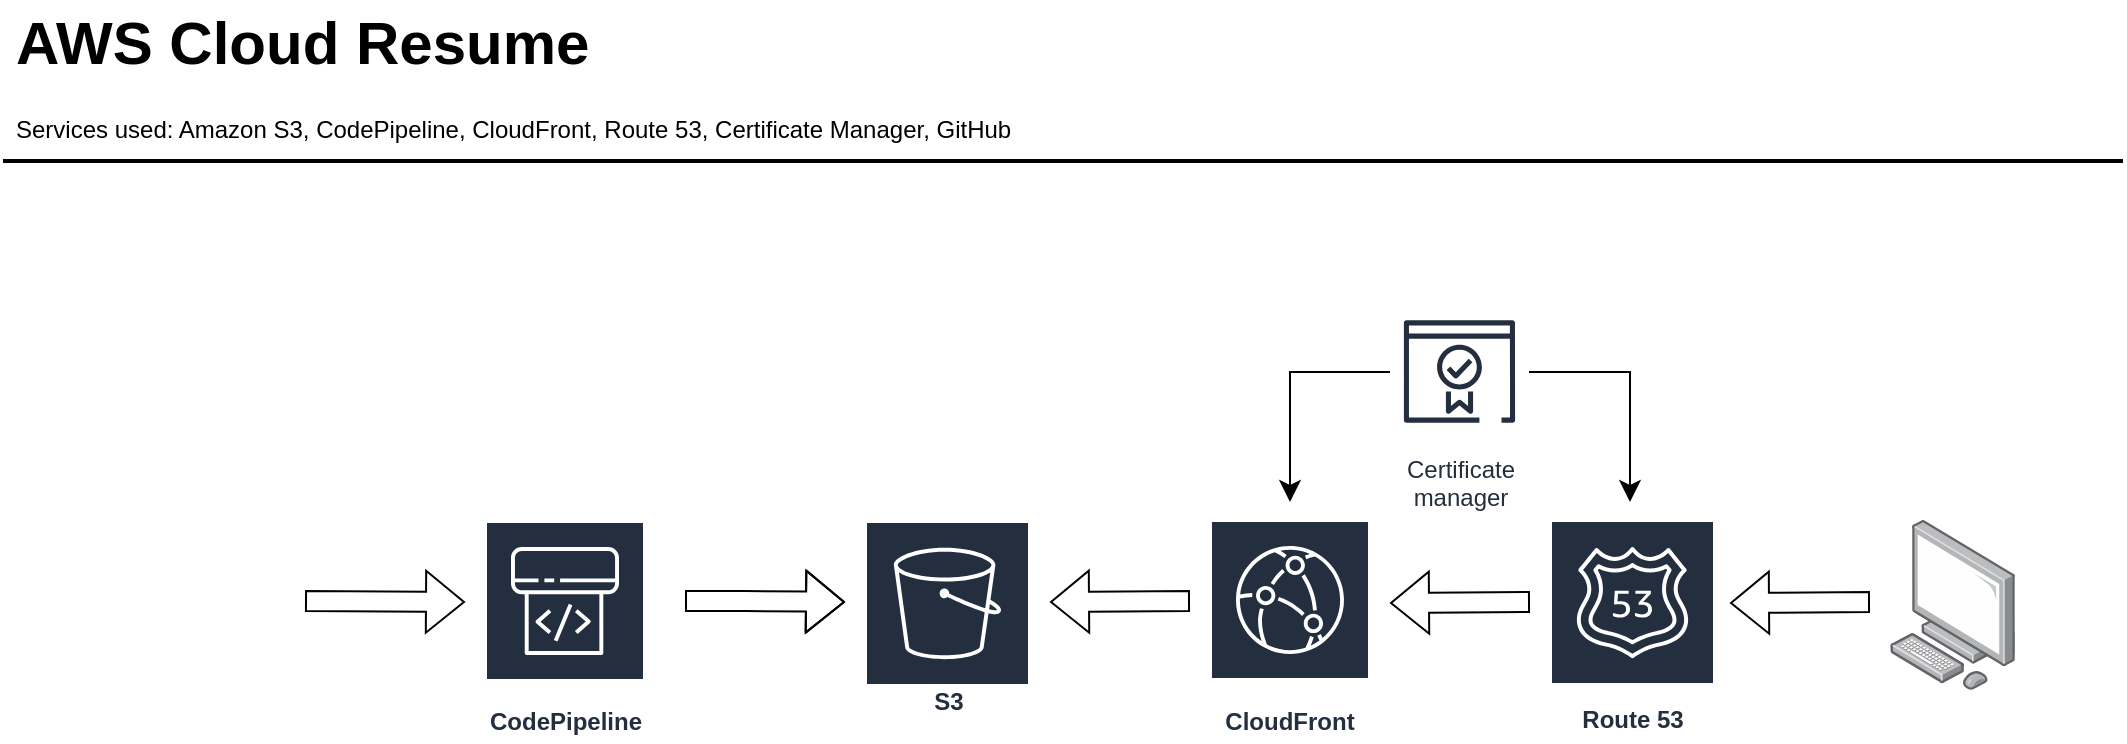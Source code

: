 <mxfile version="22.1.21" type="github">
  <diagram id="Ht1M8jgEwFfnCIfOTk4-" name="Page-1">
    <mxGraphModel dx="2074" dy="1098" grid="0" gridSize="10" guides="1" tooltips="1" connect="1" arrows="1" fold="1" page="1" pageScale="1" pageWidth="1169" pageHeight="827" background="none" math="0" shadow="0">
      <root>
        <mxCell id="0" />
        <mxCell id="1" parent="0" />
        <mxCell id="-QjtrjUzRDEMRZ5MF8oH-47" value="&lt;font style=&quot;background-color: rgb(255, 255, 255);&quot;&gt;AWS Cloud Resume&lt;/font&gt;" style="text;html=1;resizable=0;points=[];autosize=1;align=left;verticalAlign=top;spacingTop=-4;fontSize=30;fontStyle=1" parent="1" vertex="1">
          <mxGeometry x="56.5" y="64.5" width="305" height="42" as="geometry" />
        </mxCell>
        <mxCell id="-QjtrjUzRDEMRZ5MF8oH-48" value="&lt;font style=&quot;font-size: 12px; background-color: rgb(255, 255, 255);&quot;&gt;Services used: Amazon S3, CodePipeline, CloudFront, Route 53, Certificate Manager, GitHub&lt;/font&gt;" style="text;html=1;resizable=0;points=[];autosize=1;align=left;verticalAlign=top;spacingTop=-4;fontSize=16;" parent="1" vertex="1">
          <mxGeometry x="56.5" y="114.5" width="516" height="25" as="geometry" />
        </mxCell>
        <mxCell id="SCVMTBWpLvtzJIhz15lM-1" value="" style="line;strokeWidth=2;html=1;fontSize=14;" parent="1" vertex="1">
          <mxGeometry x="52.5" y="139.5" width="1060" height="10" as="geometry" />
        </mxCell>
        <mxCell id="tSo-OIHl0uHf-mbLxFet-3" value="" style="shape=image;html=1;verticalAlign=top;verticalLabelPosition=bottom;labelBackgroundColor=#ffffff;imageAspect=0;aspect=fixed;image=https://cdn4.iconfinder.com/data/icons/miu-black-social-2/60/github-128.png" parent="1" vertex="1">
          <mxGeometry x="112" y="326.95" width="79" height="79" as="geometry" />
        </mxCell>
        <mxCell id="tSo-OIHl0uHf-mbLxFet-4" value="" style="shape=flexArrow;endArrow=classic;html=1;rounded=0;" parent="1" edge="1">
          <mxGeometry width="50" height="50" relative="1" as="geometry">
            <mxPoint x="203.5" y="364.5" as="sourcePoint" />
            <mxPoint x="283.5" y="365" as="targetPoint" />
          </mxGeometry>
        </mxCell>
        <mxCell id="tSo-OIHl0uHf-mbLxFet-6" value="&lt;span style=&quot;font-size: 12px;&quot;&gt;S3&lt;/span&gt;" style="sketch=0;outlineConnect=0;fontColor=#232F3E;gradientColor=none;strokeColor=#ffffff;fillColor=#232F3E;dashed=0;verticalLabelPosition=middle;verticalAlign=bottom;align=center;html=1;whiteSpace=wrap;fontSize=10;fontStyle=1;spacing=3;shape=mxgraph.aws4.productIcon;prIcon=mxgraph.aws4.s3;" parent="1" vertex="1">
          <mxGeometry x="483.5" y="324.5" width="82.5" height="100.5" as="geometry" />
        </mxCell>
        <mxCell id="tSo-OIHl0uHf-mbLxFet-7" value="&lt;font style=&quot;font-size: 12px;&quot;&gt;&lt;font style=&quot;font-size: 12px;&quot;&gt;CodePipeline&lt;/font&gt;&lt;/font&gt;" style="sketch=0;outlineConnect=0;fontColor=#232F3E;gradientColor=none;strokeColor=#ffffff;fillColor=#232F3E;dashed=0;verticalLabelPosition=middle;verticalAlign=bottom;align=center;html=1;whiteSpace=wrap;fontSize=10;fontStyle=1;spacing=3;shape=mxgraph.aws4.productIcon;prIcon=mxgraph.aws4.codepipeline;" parent="1" vertex="1">
          <mxGeometry x="293.5" y="324.5" width="80" height="110" as="geometry" />
        </mxCell>
        <mxCell id="tSo-OIHl0uHf-mbLxFet-9" value="Certificate&#xa;manager" style="sketch=0;outlineConnect=0;fontColor=#232F3E;gradientColor=none;strokeColor=#232F3E;fillColor=#ffffff;dashed=0;verticalLabelPosition=bottom;verticalAlign=top;align=center;html=1;fontSize=12;fontStyle=0;aspect=fixed;shape=mxgraph.aws4.resourceIcon;resIcon=mxgraph.aws4.certificate_manager_2;" parent="1" vertex="1">
          <mxGeometry x="746" y="215" width="69.5" height="69.5" as="geometry" />
        </mxCell>
        <mxCell id="tSo-OIHl0uHf-mbLxFet-10" value="&lt;font style=&quot;font-size: 12px;&quot;&gt;CloudFront&lt;/font&gt;" style="sketch=0;outlineConnect=0;fontColor=#232F3E;gradientColor=none;strokeColor=#ffffff;fillColor=#232F3E;dashed=0;verticalLabelPosition=middle;verticalAlign=bottom;align=center;html=1;whiteSpace=wrap;fontSize=10;fontStyle=1;spacing=3;shape=mxgraph.aws4.productIcon;prIcon=mxgraph.aws4.cloudfront;" parent="1" vertex="1">
          <mxGeometry x="656" y="324" width="80" height="110.5" as="geometry" />
        </mxCell>
        <mxCell id="tSo-OIHl0uHf-mbLxFet-17" value="&lt;font style=&quot;font-size: 12px;&quot;&gt;Route 53&lt;/font&gt;" style="sketch=0;outlineConnect=0;fontColor=#232F3E;gradientColor=none;strokeColor=#ffffff;fillColor=#232F3E;dashed=0;verticalLabelPosition=middle;verticalAlign=bottom;align=center;html=1;whiteSpace=wrap;fontSize=10;fontStyle=1;spacing=3;shape=mxgraph.aws4.productIcon;prIcon=mxgraph.aws4.route_53;" parent="1" vertex="1">
          <mxGeometry x="826" y="324" width="82.5" height="110" as="geometry" />
        </mxCell>
        <mxCell id="tSo-OIHl0uHf-mbLxFet-19" value="" style="shape=flexArrow;endArrow=classic;html=1;rounded=0;" parent="1" edge="1">
          <mxGeometry width="50" height="50" relative="1" as="geometry">
            <mxPoint x="393.5" y="364.5" as="sourcePoint" />
            <mxPoint x="473.5" y="365" as="targetPoint" />
            <Array as="points">
              <mxPoint x="393.5" y="364.5" />
              <mxPoint x="423.5" y="364.5" />
            </Array>
          </mxGeometry>
        </mxCell>
        <mxCell id="tSo-OIHl0uHf-mbLxFet-22" value="" style="shape=flexArrow;endArrow=classic;html=1;rounded=0;" parent="1" edge="1">
          <mxGeometry width="50" height="50" relative="1" as="geometry">
            <mxPoint x="646" y="364.5" as="sourcePoint" />
            <mxPoint x="576" y="365" as="targetPoint" />
          </mxGeometry>
        </mxCell>
        <mxCell id="tSo-OIHl0uHf-mbLxFet-25" value="" style="shape=flexArrow;endArrow=classic;html=1;rounded=0;" parent="1" edge="1">
          <mxGeometry width="50" height="50" relative="1" as="geometry">
            <mxPoint x="816" y="365" as="sourcePoint" />
            <mxPoint x="746" y="365.5" as="targetPoint" />
          </mxGeometry>
        </mxCell>
        <mxCell id="tSo-OIHl0uHf-mbLxFet-26" value="" style="edgeStyle=elbowEdgeStyle;elbow=vertical;endArrow=classic;html=1;curved=0;rounded=0;endSize=8;startSize=8;" parent="1" edge="1">
          <mxGeometry width="50" height="50" relative="1" as="geometry">
            <mxPoint x="815.5" y="250" as="sourcePoint" />
            <mxPoint x="866" y="315" as="targetPoint" />
            <Array as="points">
              <mxPoint x="866" y="250" />
            </Array>
          </mxGeometry>
        </mxCell>
        <mxCell id="tSo-OIHl0uHf-mbLxFet-27" value="" style="edgeStyle=elbowEdgeStyle;elbow=vertical;endArrow=classic;html=1;curved=0;rounded=0;endSize=8;startSize=8;" parent="1" source="tSo-OIHl0uHf-mbLxFet-9" edge="1">
          <mxGeometry width="50" height="50" relative="1" as="geometry">
            <mxPoint x="726" y="245" as="sourcePoint" />
            <mxPoint x="696" y="315" as="targetPoint" />
            <Array as="points">
              <mxPoint x="696" y="250" />
            </Array>
          </mxGeometry>
        </mxCell>
        <mxCell id="tSo-OIHl0uHf-mbLxFet-28" value="" style="image;points=[];aspect=fixed;html=1;align=center;shadow=0;dashed=0;image=img/lib/allied_telesis/computer_and_terminals/Personal_Computer.svg;" parent="1" vertex="1">
          <mxGeometry x="996" y="324" width="62.64" height="84.9" as="geometry" />
        </mxCell>
        <mxCell id="tSo-OIHl0uHf-mbLxFet-29" value="" style="shape=flexArrow;endArrow=classic;html=1;rounded=0;" parent="1" edge="1">
          <mxGeometry width="50" height="50" relative="1" as="geometry">
            <mxPoint x="986" y="365" as="sourcePoint" />
            <mxPoint x="916" y="365.5" as="targetPoint" />
          </mxGeometry>
        </mxCell>
      </root>
    </mxGraphModel>
  </diagram>
</mxfile>
